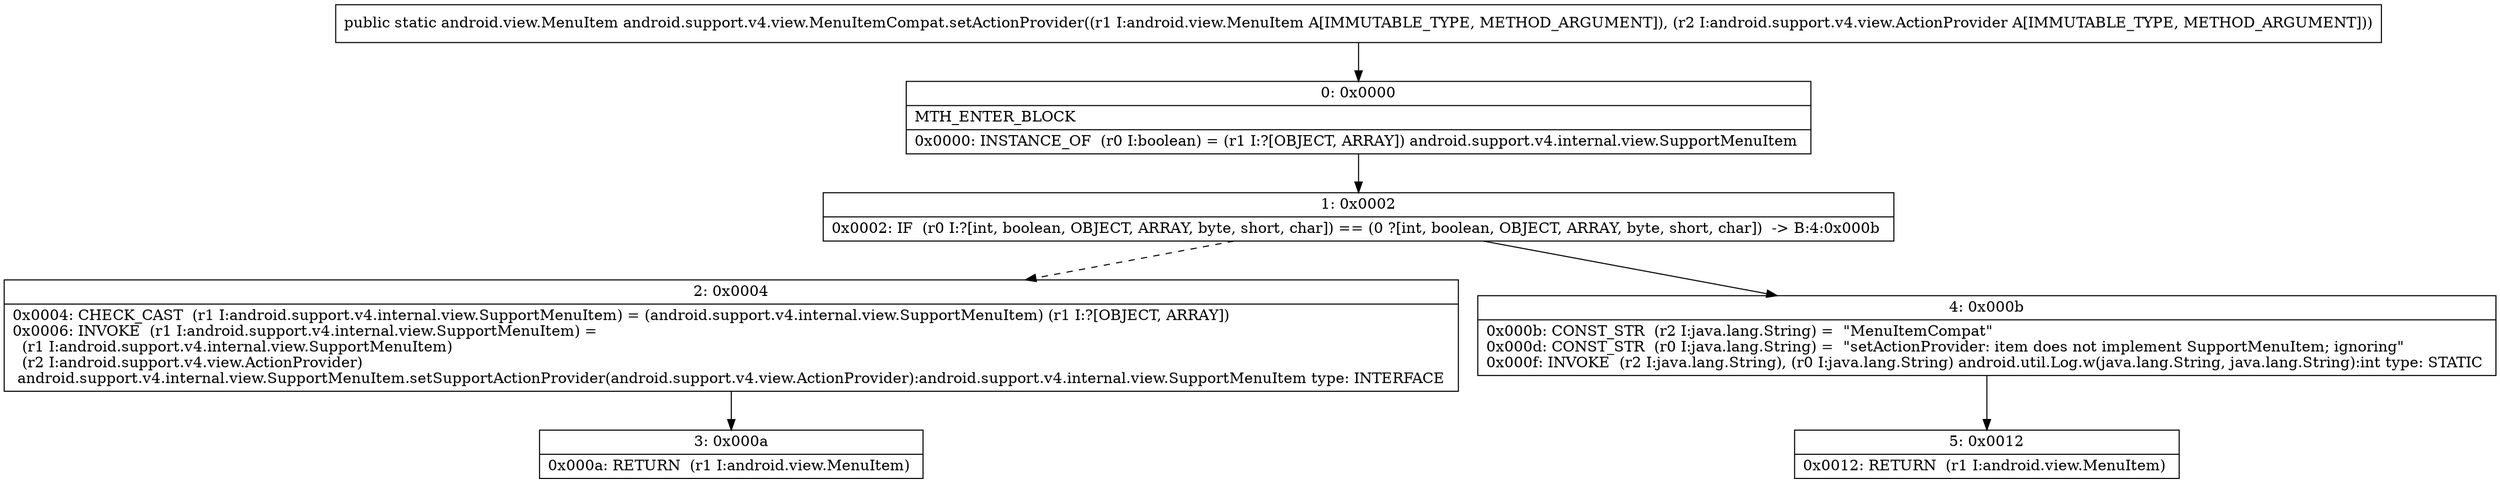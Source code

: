 digraph "CFG forandroid.support.v4.view.MenuItemCompat.setActionProvider(Landroid\/view\/MenuItem;Landroid\/support\/v4\/view\/ActionProvider;)Landroid\/view\/MenuItem;" {
Node_0 [shape=record,label="{0\:\ 0x0000|MTH_ENTER_BLOCK\l|0x0000: INSTANCE_OF  (r0 I:boolean) = (r1 I:?[OBJECT, ARRAY]) android.support.v4.internal.view.SupportMenuItem \l}"];
Node_1 [shape=record,label="{1\:\ 0x0002|0x0002: IF  (r0 I:?[int, boolean, OBJECT, ARRAY, byte, short, char]) == (0 ?[int, boolean, OBJECT, ARRAY, byte, short, char])  \-\> B:4:0x000b \l}"];
Node_2 [shape=record,label="{2\:\ 0x0004|0x0004: CHECK_CAST  (r1 I:android.support.v4.internal.view.SupportMenuItem) = (android.support.v4.internal.view.SupportMenuItem) (r1 I:?[OBJECT, ARRAY]) \l0x0006: INVOKE  (r1 I:android.support.v4.internal.view.SupportMenuItem) = \l  (r1 I:android.support.v4.internal.view.SupportMenuItem)\l  (r2 I:android.support.v4.view.ActionProvider)\l android.support.v4.internal.view.SupportMenuItem.setSupportActionProvider(android.support.v4.view.ActionProvider):android.support.v4.internal.view.SupportMenuItem type: INTERFACE \l}"];
Node_3 [shape=record,label="{3\:\ 0x000a|0x000a: RETURN  (r1 I:android.view.MenuItem) \l}"];
Node_4 [shape=record,label="{4\:\ 0x000b|0x000b: CONST_STR  (r2 I:java.lang.String) =  \"MenuItemCompat\" \l0x000d: CONST_STR  (r0 I:java.lang.String) =  \"setActionProvider: item does not implement SupportMenuItem; ignoring\" \l0x000f: INVOKE  (r2 I:java.lang.String), (r0 I:java.lang.String) android.util.Log.w(java.lang.String, java.lang.String):int type: STATIC \l}"];
Node_5 [shape=record,label="{5\:\ 0x0012|0x0012: RETURN  (r1 I:android.view.MenuItem) \l}"];
MethodNode[shape=record,label="{public static android.view.MenuItem android.support.v4.view.MenuItemCompat.setActionProvider((r1 I:android.view.MenuItem A[IMMUTABLE_TYPE, METHOD_ARGUMENT]), (r2 I:android.support.v4.view.ActionProvider A[IMMUTABLE_TYPE, METHOD_ARGUMENT])) }"];
MethodNode -> Node_0;
Node_0 -> Node_1;
Node_1 -> Node_2[style=dashed];
Node_1 -> Node_4;
Node_2 -> Node_3;
Node_4 -> Node_5;
}

